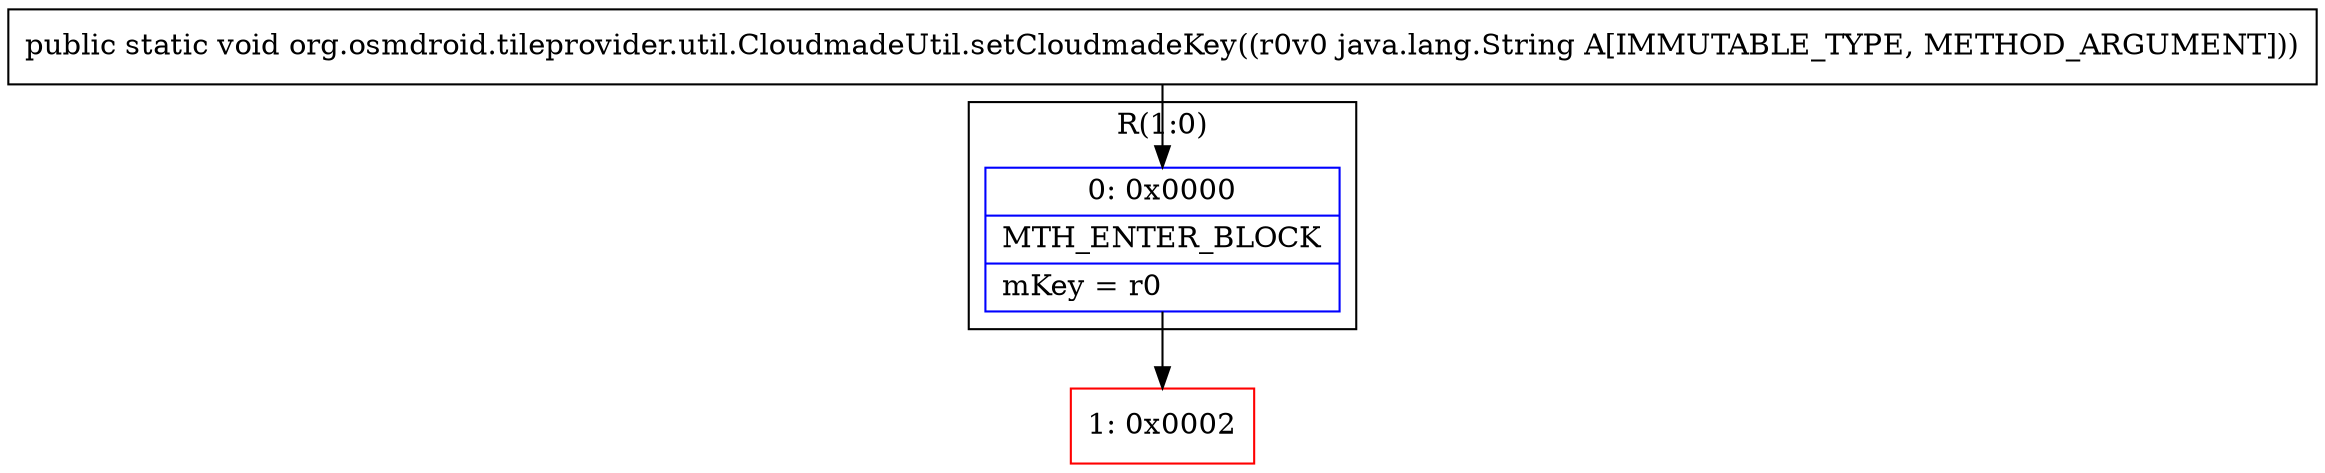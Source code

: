 digraph "CFG fororg.osmdroid.tileprovider.util.CloudmadeUtil.setCloudmadeKey(Ljava\/lang\/String;)V" {
subgraph cluster_Region_926945704 {
label = "R(1:0)";
node [shape=record,color=blue];
Node_0 [shape=record,label="{0\:\ 0x0000|MTH_ENTER_BLOCK\l|mKey = r0\l}"];
}
Node_1 [shape=record,color=red,label="{1\:\ 0x0002}"];
MethodNode[shape=record,label="{public static void org.osmdroid.tileprovider.util.CloudmadeUtil.setCloudmadeKey((r0v0 java.lang.String A[IMMUTABLE_TYPE, METHOD_ARGUMENT])) }"];
MethodNode -> Node_0;
Node_0 -> Node_1;
}

